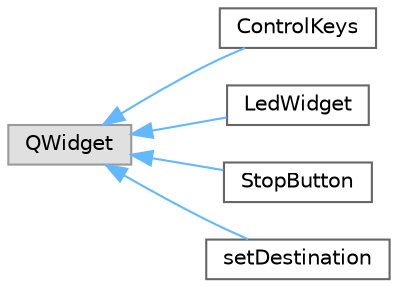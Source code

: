 digraph "Graphical Class Hierarchy"
{
 // LATEX_PDF_SIZE
  bgcolor="transparent";
  edge [fontname=Helvetica,fontsize=10,labelfontname=Helvetica,labelfontsize=10];
  node [fontname=Helvetica,fontsize=10,shape=box,height=0.2,width=0.4];
  rankdir="LR";
  Node0 [id="Node000000",label="QWidget",height=0.2,width=0.4,color="grey60", fillcolor="#E0E0E0", style="filled",tooltip=" "];
  Node0 -> Node1 [id="edge9_Node000000_Node000001",dir="back",color="steelblue1",style="solid",tooltip=" "];
  Node1 [id="Node000001",label="ControlKeys",height=0.2,width=0.4,color="grey40", fillcolor="white", style="filled",URL="$class_control_keys.html",tooltip="A widget containing directional control buttons for a robot."];
  Node0 -> Node2 [id="edge10_Node000000_Node000002",dir="back",color="steelblue1",style="solid",tooltip=" "];
  Node2 [id="Node000002",label="LedWidget",height=0.2,width=0.4,color="grey40", fillcolor="white", style="filled",URL="$class_led_widget.html",tooltip="A widget that displays the status of various indicators using LED representations."];
  Node0 -> Node3 [id="edge11_Node000000_Node000003",dir="back",color="steelblue1",style="solid",tooltip=" "];
  Node3 [id="Node000003",label="StopButton",height=0.2,width=0.4,color="grey40", fillcolor="white", style="filled",URL="$class_stop_button.html",tooltip=" "];
  Node0 -> Node4 [id="edge12_Node000000_Node000004",dir="back",color="steelblue1",style="solid",tooltip=" "];
  Node4 [id="Node000004",label="setDestination",height=0.2,width=0.4,color="grey40", fillcolor="white", style="filled",URL="$classset_destination.html",tooltip="A QWidget subclass for setting a destination point."];
}
